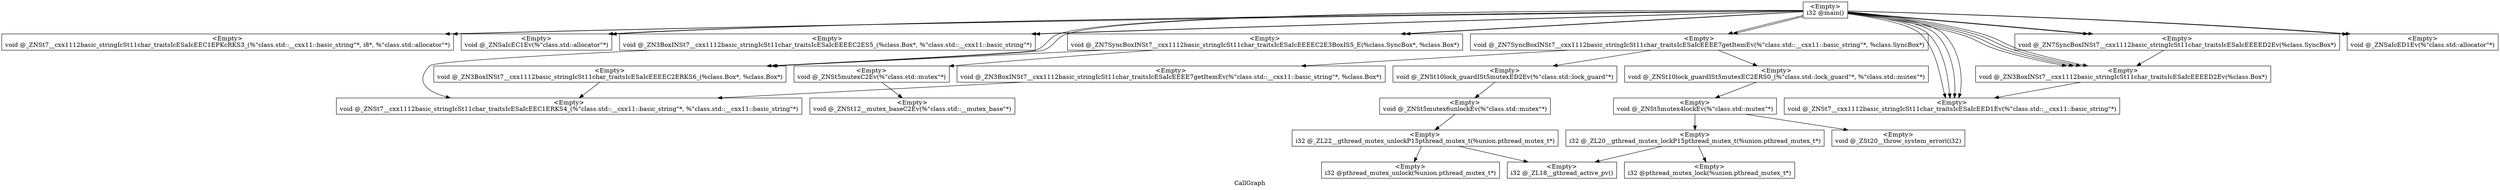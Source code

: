 digraph "CallGraph" {
	label="CallGraph";

	Node0x1a8c8c0 [shape=record,label="{\<Empty\>\ni32 @main()}"];
	Node0x1a8c8c0 -> Node0x1a853b0;
	Node0x1a8c8c0 -> Node0x1a853b0;
	Node0x1a8c8c0 -> Node0x1a8c9e0;
	Node0x1a8c8c0 -> Node0x1a8f4b0;
	Node0x1a8c8c0 -> Node0x1aaa930;
	Node0x1a8c8c0 -> Node0x1a8c740;
	Node0x1a8c8c0 -> Node0x1a8e1e0;
	Node0x1a8c8c0 -> Node0x1a7c230;
	Node0x1a8c8c0 -> Node0x1ad9040;
	Node0x1a8c8c0 -> Node0x1adaf20;
	Node0x1a8c8c0 -> Node0x1a8c9e0;
	Node0x1a8c8c0 -> Node0x1a8f4b0;
	Node0x1a8c8c0 -> Node0x1aaa930;
	Node0x1a8c8c0 -> Node0x1a8c740;
	Node0x1a8c8c0 -> Node0x1a8e1e0;
	Node0x1a8c8c0 -> Node0x1a7c230;
	Node0x1a8c8c0 -> Node0x1ad9040;
	Node0x1a8c8c0 -> Node0x1adaf20;
	Node0x1a8c8c0 -> Node0x1aaa930;
	Node0x1a8c8c0 -> Node0x1ae3880;
	Node0x1a8c8c0 -> Node0x1ad9040;
	Node0x1a8c8c0 -> Node0x1aaa930;
	Node0x1a8c8c0 -> Node0x1ae3880;
	Node0x1a8c8c0 -> Node0x1ad9040;
	Node0x1a8c9e0 [shape=record,label="{\<Empty\>\nvoid @_ZNSaIcEC1Ev(%\"class.std::allocator\"*)}"];
	Node0x1a853b0 [shape=record,label="{\<Empty\>\nvoid @_ZNSt7__cxx1112basic_stringIcSt11char_traitsIcESaIcEEC1EPKcRKS3_(%\"class.std::__cxx11::basic_string\"*, i8*, %\"class.std::allocator\"*)}"];
	Node0x1a8f4b0 [shape=record,label="{\<Empty\>\nvoid @_ZN3BoxINSt7__cxx1112basic_stringIcSt11char_traitsIcESaIcEEEEC2ES5_(%class.Box*, %\"class.std::__cxx11::basic_string\"*)}"];
	Node0x1a8f4b0 -> Node0x1ae5760;
	Node0x1aaa930 [shape=record,label="{\<Empty\>\nvoid @_ZNSt7__cxx1112basic_stringIcSt11char_traitsIcESaIcEED1Ev(%\"class.std::__cxx11::basic_string\"*)}"];
	Node0x1a8c740 [shape=record,label="{\<Empty\>\nvoid @_ZNSaIcED1Ev(%\"class.std::allocator\"*)}"];
	Node0x1a8e1e0 [shape=record,label="{\<Empty\>\nvoid @_ZN3BoxINSt7__cxx1112basic_stringIcSt11char_traitsIcESaIcEEEEC2ERKS6_(%class.Box*, %class.Box*)}"];
	Node0x1a8e1e0 -> Node0x1ae5760;
	Node0x1a7c230 [shape=record,label="{\<Empty\>\nvoid @_ZN7SyncBoxINSt7__cxx1112basic_stringIcSt11char_traitsIcESaIcEEEEC2E3BoxIS5_E(%class.SyncBox*, %class.Box*)}"];
	Node0x1a7c230 -> Node0x1a8e1e0;
	Node0x1a7c230 -> Node0x1ae5c80;
	Node0x1ad9040 [shape=record,label="{\<Empty\>\nvoid @_ZN3BoxINSt7__cxx1112basic_stringIcSt11char_traitsIcESaIcEEEED2Ev(%class.Box*)}"];
	Node0x1ad9040 -> Node0x1aaa930;
	Node0x1adaf20 [shape=record,label="{\<Empty\>\nvoid @_ZN7SyncBoxINSt7__cxx1112basic_stringIcSt11char_traitsIcESaIcEEEE7getItemEv(%\"class.std::__cxx11::basic_string\"*, %class.SyncBox*)}"];
	Node0x1adaf20 -> Node0x1ae7d70;
	Node0x1adaf20 -> Node0x1aec890;
	Node0x1adaf20 -> Node0x1af0500;
	Node0x1ae3880 [shape=record,label="{\<Empty\>\nvoid @_ZN7SyncBoxINSt7__cxx1112basic_stringIcSt11char_traitsIcESaIcEEEED2Ev(%class.SyncBox*)}"];
	Node0x1ae3880 -> Node0x1ad9040;
	Node0x1ae5760 [shape=record,label="{\<Empty\>\nvoid @_ZNSt7__cxx1112basic_stringIcSt11char_traitsIcESaIcEEC1ERKS4_(%\"class.std::__cxx11::basic_string\"*, %\"class.std::__cxx11::basic_string\"*)}"];
	Node0x1ae5c80 [shape=record,label="{\<Empty\>\nvoid @_ZNSt5mutexC2Ev(%\"class.std::mutex\"*)}"];
	Node0x1ae5c80 -> Node0x1abeac0;
	Node0x1ae7d70 [shape=record,label="{\<Empty\>\nvoid @_ZNSt10lock_guardISt5mutexEC2ERS0_(%\"class.std::lock_guard\"*, %\"class.std::mutex\"*)}"];
	Node0x1ae7d70 -> Node0x1aa8220;
	Node0x1aec890 [shape=record,label="{\<Empty\>\nvoid @_ZN3BoxINSt7__cxx1112basic_stringIcSt11char_traitsIcESaIcEEEE7getItemEv(%\"class.std::__cxx11::basic_string\"*, %class.Box*)}"];
	Node0x1aec890 -> Node0x1ae5760;
	Node0x1af0500 [shape=record,label="{\<Empty\>\nvoid @_ZNSt10lock_guardISt5mutexED2Ev(%\"class.std::lock_guard\"*)}"];
	Node0x1af0500 -> Node0x1ac2e70;
	Node0x1abeac0 [shape=record,label="{\<Empty\>\nvoid @_ZNSt12__mutex_baseC2Ev(%\"class.std::__mutex_base\"*)}"];
	Node0x1aa8220 [shape=record,label="{\<Empty\>\nvoid @_ZNSt5mutex4lockEv(%\"class.std::mutex\"*)}"];
	Node0x1aa8220 -> Node0x1ac4dd0;
	Node0x1aa8220 -> Node0x1b04400;
	Node0x1ac2e70 [shape=record,label="{\<Empty\>\nvoid @_ZNSt5mutex6unlockEv(%\"class.std::mutex\"*)}"];
	Node0x1ac2e70 -> Node0x1b04500;
	Node0x1ac4dd0 [shape=record,label="{\<Empty\>\ni32 @_ZL20__gthread_mutex_lockP15pthread_mutex_t(%union.pthread_mutex_t*)}"];
	Node0x1ac4dd0 -> Node0x1b07360;
	Node0x1ac4dd0 -> Node0x1b07460;
	Node0x1b04400 [shape=record,label="{\<Empty\>\nvoid @_ZSt20__throw_system_errori(i32)}"];
	Node0x1b04500 [shape=record,label="{\<Empty\>\ni32 @_ZL22__gthread_mutex_unlockP15pthread_mutex_t(%union.pthread_mutex_t*)}"];
	Node0x1b04500 -> Node0x1b07360;
	Node0x1b04500 -> Node0x1b07560;
	Node0x1b07360 [shape=record,label="{\<Empty\>\ni32 @_ZL18__gthread_active_pv()}"];
	Node0x1b07460 [shape=record,label="{\<Empty\>\ni32 @pthread_mutex_lock(%union.pthread_mutex_t*)}"];
	Node0x1b07560 [shape=record,label="{\<Empty\>\ni32 @pthread_mutex_unlock(%union.pthread_mutex_t*)}"];
}
